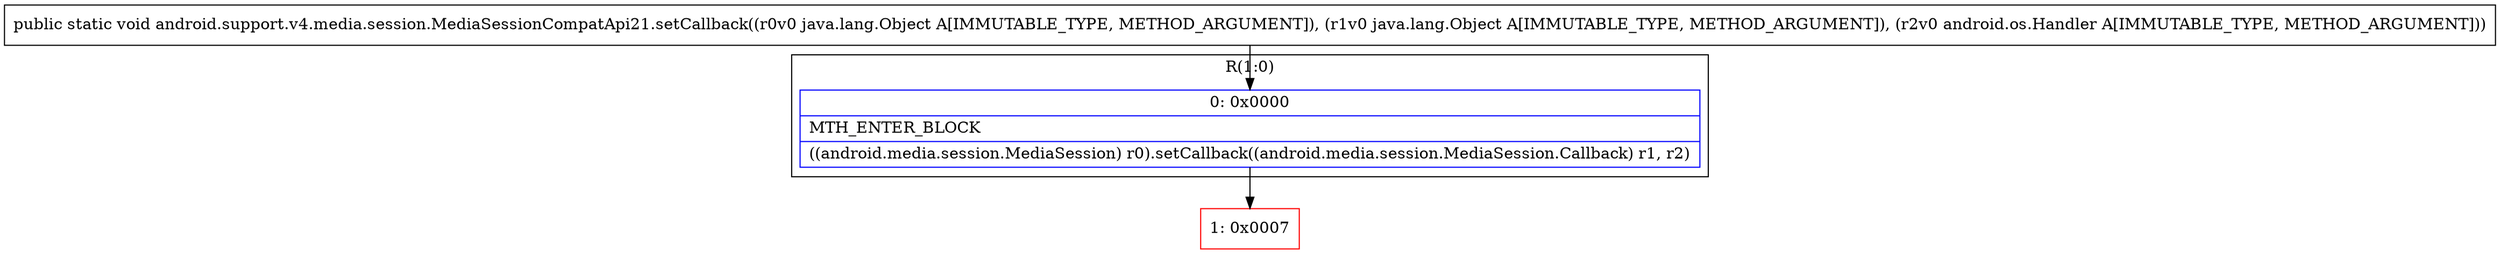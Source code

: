 digraph "CFG forandroid.support.v4.media.session.MediaSessionCompatApi21.setCallback(Ljava\/lang\/Object;Ljava\/lang\/Object;Landroid\/os\/Handler;)V" {
subgraph cluster_Region_878373948 {
label = "R(1:0)";
node [shape=record,color=blue];
Node_0 [shape=record,label="{0\:\ 0x0000|MTH_ENTER_BLOCK\l|((android.media.session.MediaSession) r0).setCallback((android.media.session.MediaSession.Callback) r1, r2)\l}"];
}
Node_1 [shape=record,color=red,label="{1\:\ 0x0007}"];
MethodNode[shape=record,label="{public static void android.support.v4.media.session.MediaSessionCompatApi21.setCallback((r0v0 java.lang.Object A[IMMUTABLE_TYPE, METHOD_ARGUMENT]), (r1v0 java.lang.Object A[IMMUTABLE_TYPE, METHOD_ARGUMENT]), (r2v0 android.os.Handler A[IMMUTABLE_TYPE, METHOD_ARGUMENT])) }"];
MethodNode -> Node_0;
Node_0 -> Node_1;
}

